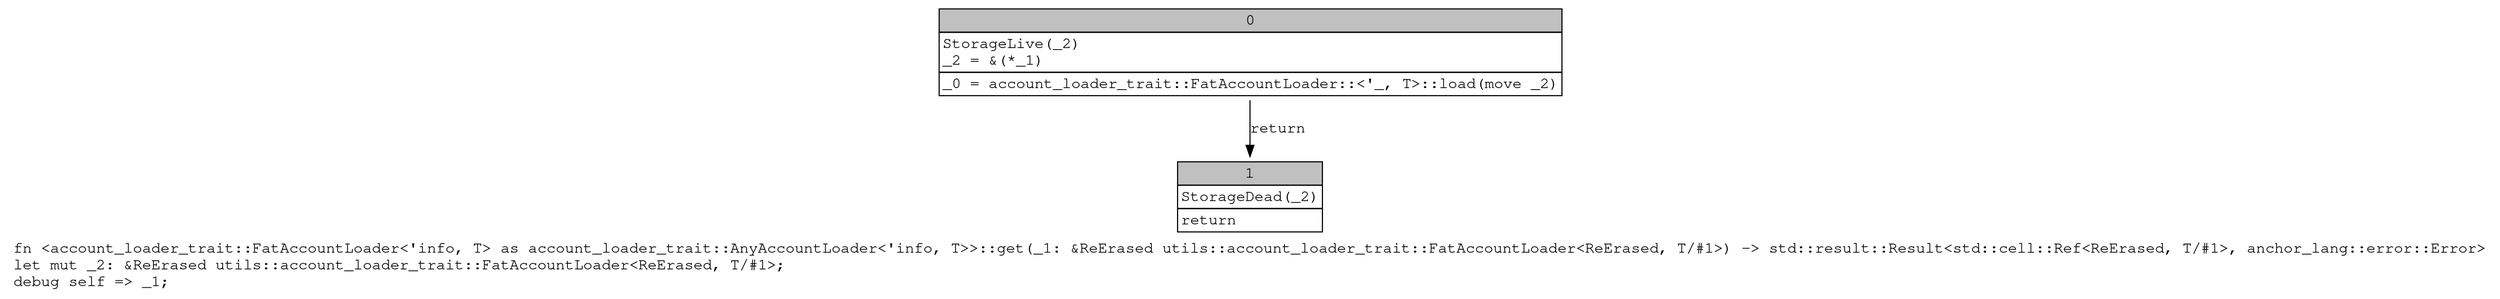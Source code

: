 digraph Mir_0_2141 {
    graph [fontname="Courier, monospace"];
    node [fontname="Courier, monospace"];
    edge [fontname="Courier, monospace"];
    label=<fn &lt;account_loader_trait::FatAccountLoader&lt;'info, T&gt; as account_loader_trait::AnyAccountLoader&lt;'info, T&gt;&gt;::get(_1: &amp;ReErased utils::account_loader_trait::FatAccountLoader&lt;ReErased, T/#1&gt;) -&gt; std::result::Result&lt;std::cell::Ref&lt;ReErased, T/#1&gt;, anchor_lang::error::Error&gt;<br align="left"/>let mut _2: &amp;ReErased utils::account_loader_trait::FatAccountLoader&lt;ReErased, T/#1&gt;;<br align="left"/>debug self =&gt; _1;<br align="left"/>>;
    bb0__0_2141 [shape="none", label=<<table border="0" cellborder="1" cellspacing="0"><tr><td bgcolor="gray" align="center" colspan="1">0</td></tr><tr><td align="left" balign="left">StorageLive(_2)<br/>_2 = &amp;(*_1)<br/></td></tr><tr><td align="left">_0 = account_loader_trait::FatAccountLoader::&lt;'_, T&gt;::load(move _2)</td></tr></table>>];
    bb1__0_2141 [shape="none", label=<<table border="0" cellborder="1" cellspacing="0"><tr><td bgcolor="gray" align="center" colspan="1">1</td></tr><tr><td align="left" balign="left">StorageDead(_2)<br/></td></tr><tr><td align="left">return</td></tr></table>>];
    bb0__0_2141 -> bb1__0_2141 [label="return"];
}
